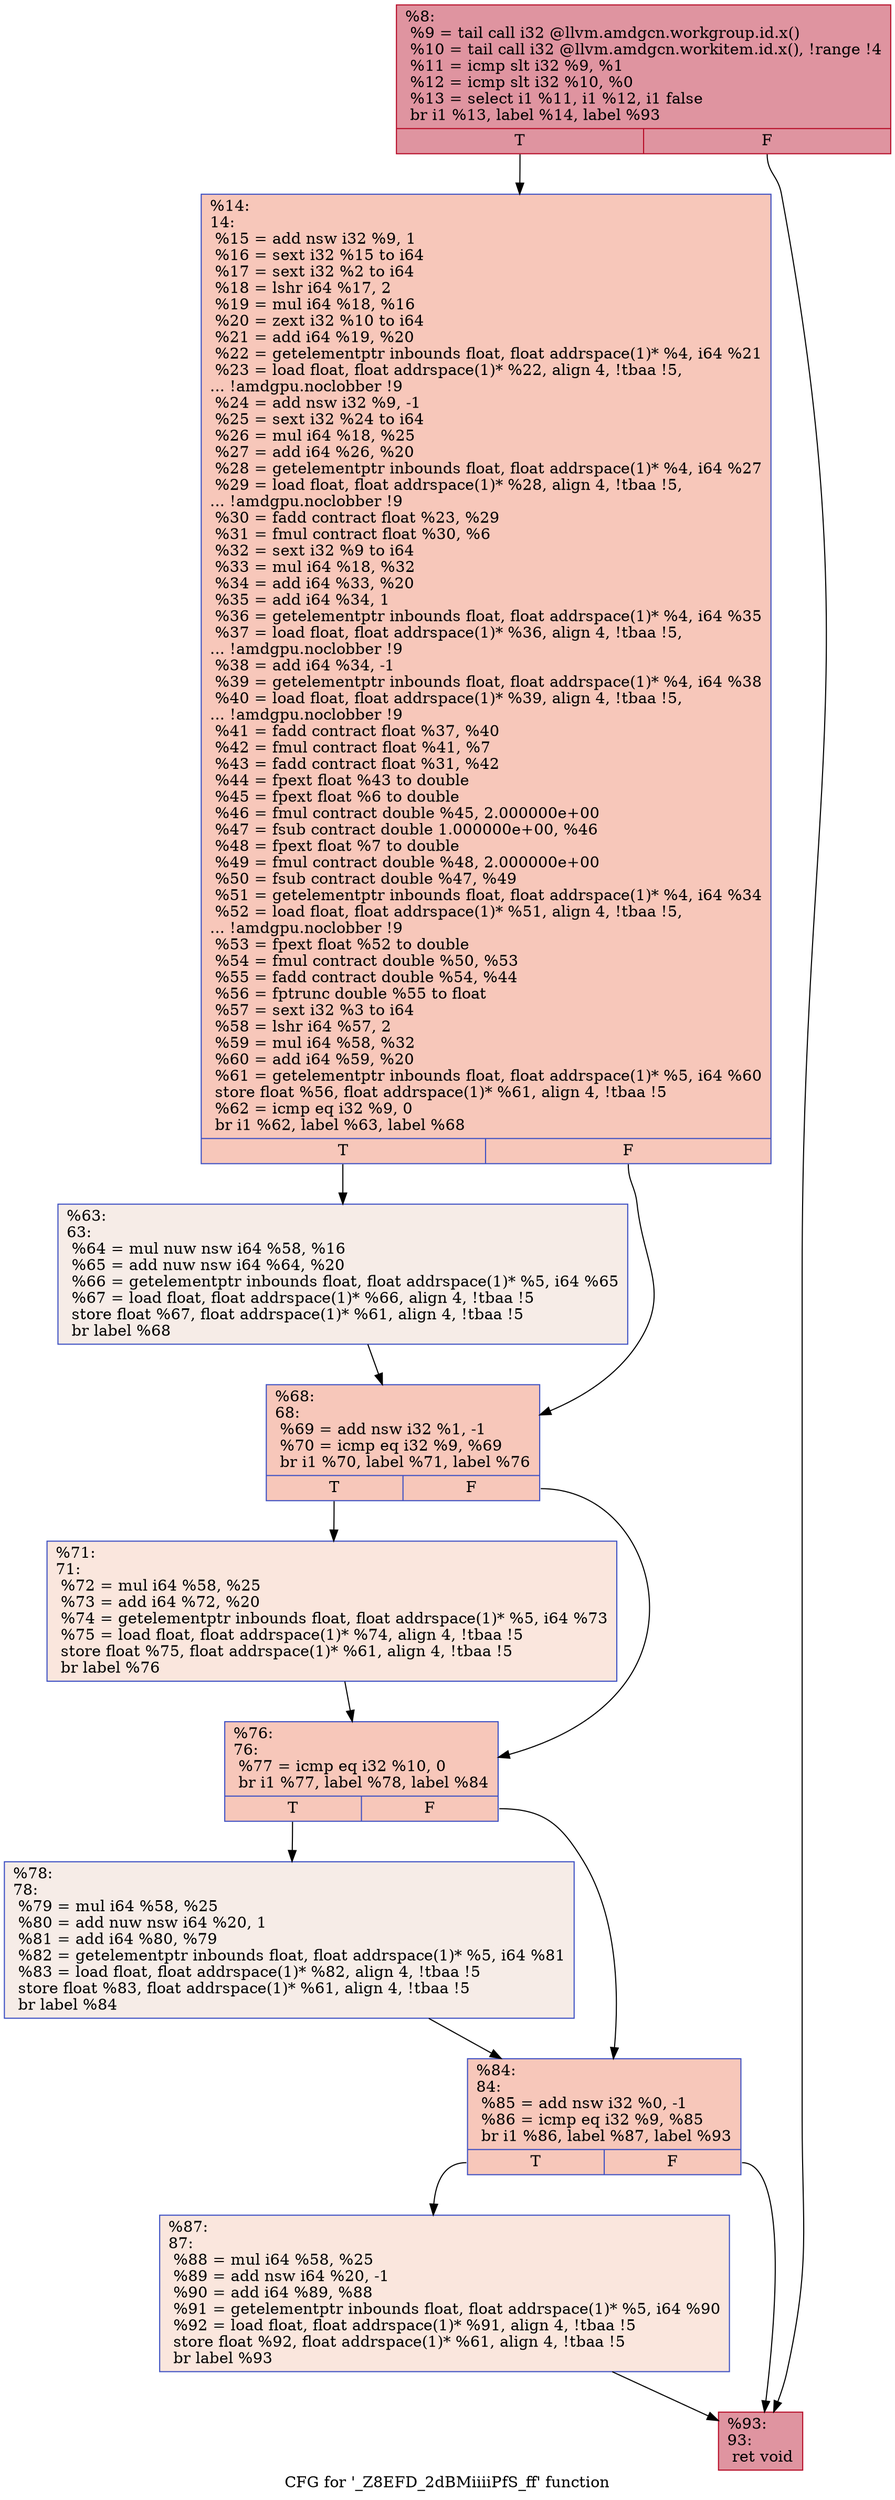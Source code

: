 digraph "CFG for '_Z8EFD_2dBMiiiiPfS_ff' function" {
	label="CFG for '_Z8EFD_2dBMiiiiPfS_ff' function";

	Node0x631bd40 [shape=record,color="#b70d28ff", style=filled, fillcolor="#b70d2870",label="{%8:\l  %9 = tail call i32 @llvm.amdgcn.workgroup.id.x()\l  %10 = tail call i32 @llvm.amdgcn.workitem.id.x(), !range !4\l  %11 = icmp slt i32 %9, %1\l  %12 = icmp slt i32 %10, %0\l  %13 = select i1 %11, i1 %12, i1 false\l  br i1 %13, label %14, label %93\l|{<s0>T|<s1>F}}"];
	Node0x631bd40:s0 -> Node0x631d4d0;
	Node0x631bd40:s1 -> Node0x631d560;
	Node0x631d4d0 [shape=record,color="#3d50c3ff", style=filled, fillcolor="#ec7f6370",label="{%14:\l14:                                               \l  %15 = add nsw i32 %9, 1\l  %16 = sext i32 %15 to i64\l  %17 = sext i32 %2 to i64\l  %18 = lshr i64 %17, 2\l  %19 = mul i64 %18, %16\l  %20 = zext i32 %10 to i64\l  %21 = add i64 %19, %20\l  %22 = getelementptr inbounds float, float addrspace(1)* %4, i64 %21\l  %23 = load float, float addrspace(1)* %22, align 4, !tbaa !5,\l... !amdgpu.noclobber !9\l  %24 = add nsw i32 %9, -1\l  %25 = sext i32 %24 to i64\l  %26 = mul i64 %18, %25\l  %27 = add i64 %26, %20\l  %28 = getelementptr inbounds float, float addrspace(1)* %4, i64 %27\l  %29 = load float, float addrspace(1)* %28, align 4, !tbaa !5,\l... !amdgpu.noclobber !9\l  %30 = fadd contract float %23, %29\l  %31 = fmul contract float %30, %6\l  %32 = sext i32 %9 to i64\l  %33 = mul i64 %18, %32\l  %34 = add i64 %33, %20\l  %35 = add i64 %34, 1\l  %36 = getelementptr inbounds float, float addrspace(1)* %4, i64 %35\l  %37 = load float, float addrspace(1)* %36, align 4, !tbaa !5,\l... !amdgpu.noclobber !9\l  %38 = add i64 %34, -1\l  %39 = getelementptr inbounds float, float addrspace(1)* %4, i64 %38\l  %40 = load float, float addrspace(1)* %39, align 4, !tbaa !5,\l... !amdgpu.noclobber !9\l  %41 = fadd contract float %37, %40\l  %42 = fmul contract float %41, %7\l  %43 = fadd contract float %31, %42\l  %44 = fpext float %43 to double\l  %45 = fpext float %6 to double\l  %46 = fmul contract double %45, 2.000000e+00\l  %47 = fsub contract double 1.000000e+00, %46\l  %48 = fpext float %7 to double\l  %49 = fmul contract double %48, 2.000000e+00\l  %50 = fsub contract double %47, %49\l  %51 = getelementptr inbounds float, float addrspace(1)* %4, i64 %34\l  %52 = load float, float addrspace(1)* %51, align 4, !tbaa !5,\l... !amdgpu.noclobber !9\l  %53 = fpext float %52 to double\l  %54 = fmul contract double %50, %53\l  %55 = fadd contract double %54, %44\l  %56 = fptrunc double %55 to float\l  %57 = sext i32 %3 to i64\l  %58 = lshr i64 %57, 2\l  %59 = mul i64 %58, %32\l  %60 = add i64 %59, %20\l  %61 = getelementptr inbounds float, float addrspace(1)* %5, i64 %60\l  store float %56, float addrspace(1)* %61, align 4, !tbaa !5\l  %62 = icmp eq i32 %9, 0\l  br i1 %62, label %63, label %68\l|{<s0>T|<s1>F}}"];
	Node0x631d4d0:s0 -> Node0x6320de0;
	Node0x631d4d0:s1 -> Node0x6320e70;
	Node0x6320de0 [shape=record,color="#3d50c3ff", style=filled, fillcolor="#ead5c970",label="{%63:\l63:                                               \l  %64 = mul nuw nsw i64 %58, %16\l  %65 = add nuw nsw i64 %64, %20\l  %66 = getelementptr inbounds float, float addrspace(1)* %5, i64 %65\l  %67 = load float, float addrspace(1)* %66, align 4, !tbaa !5\l  store float %67, float addrspace(1)* %61, align 4, !tbaa !5\l  br label %68\l}"];
	Node0x6320de0 -> Node0x6320e70;
	Node0x6320e70 [shape=record,color="#3d50c3ff", style=filled, fillcolor="#ec7f6370",label="{%68:\l68:                                               \l  %69 = add nsw i32 %1, -1\l  %70 = icmp eq i32 %9, %69\l  br i1 %70, label %71, label %76\l|{<s0>T|<s1>F}}"];
	Node0x6320e70:s0 -> Node0x6321670;
	Node0x6320e70:s1 -> Node0x63216c0;
	Node0x6321670 [shape=record,color="#3d50c3ff", style=filled, fillcolor="#f3c7b170",label="{%71:\l71:                                               \l  %72 = mul i64 %58, %25\l  %73 = add i64 %72, %20\l  %74 = getelementptr inbounds float, float addrspace(1)* %5, i64 %73\l  %75 = load float, float addrspace(1)* %74, align 4, !tbaa !5\l  store float %75, float addrspace(1)* %61, align 4, !tbaa !5\l  br label %76\l}"];
	Node0x6321670 -> Node0x63216c0;
	Node0x63216c0 [shape=record,color="#3d50c3ff", style=filled, fillcolor="#ec7f6370",label="{%76:\l76:                                               \l  %77 = icmp eq i32 %10, 0\l  br i1 %77, label %78, label %84\l|{<s0>T|<s1>F}}"];
	Node0x63216c0:s0 -> Node0x6321b80;
	Node0x63216c0:s1 -> Node0x6321bd0;
	Node0x6321b80 [shape=record,color="#3d50c3ff", style=filled, fillcolor="#ead5c970",label="{%78:\l78:                                               \l  %79 = mul i64 %58, %25\l  %80 = add nuw nsw i64 %20, 1\l  %81 = add i64 %80, %79\l  %82 = getelementptr inbounds float, float addrspace(1)* %5, i64 %81\l  %83 = load float, float addrspace(1)* %82, align 4, !tbaa !5\l  store float %83, float addrspace(1)* %61, align 4, !tbaa !5\l  br label %84\l}"];
	Node0x6321b80 -> Node0x6321bd0;
	Node0x6321bd0 [shape=record,color="#3d50c3ff", style=filled, fillcolor="#ec7f6370",label="{%84:\l84:                                               \l  %85 = add nsw i32 %0, -1\l  %86 = icmp eq i32 %9, %85\l  br i1 %86, label %87, label %93\l|{<s0>T|<s1>F}}"];
	Node0x6321bd0:s0 -> Node0x63221b0;
	Node0x6321bd0:s1 -> Node0x631d560;
	Node0x63221b0 [shape=record,color="#3d50c3ff", style=filled, fillcolor="#f3c7b170",label="{%87:\l87:                                               \l  %88 = mul i64 %58, %25\l  %89 = add nsw i64 %20, -1\l  %90 = add i64 %89, %88\l  %91 = getelementptr inbounds float, float addrspace(1)* %5, i64 %90\l  %92 = load float, float addrspace(1)* %91, align 4, !tbaa !5\l  store float %92, float addrspace(1)* %61, align 4, !tbaa !5\l  br label %93\l}"];
	Node0x63221b0 -> Node0x631d560;
	Node0x631d560 [shape=record,color="#b70d28ff", style=filled, fillcolor="#b70d2870",label="{%93:\l93:                                               \l  ret void\l}"];
}
